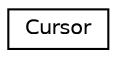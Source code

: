 digraph "Иерархия классов. Графический вид."
{
 // INTERACTIVE_SVG=YES
 // LATEX_PDF_SIZE
  edge [fontname="Helvetica",fontsize="10",labelfontname="Helvetica",labelfontsize="10"];
  node [fontname="Helvetica",fontsize="10",shape=record];
  rankdir="LR";
  Node0 [label="Cursor",height=0.2,width=0.4,color="black", fillcolor="white", style="filled",URL="$classCursor.html",tooltip=" "];
}
